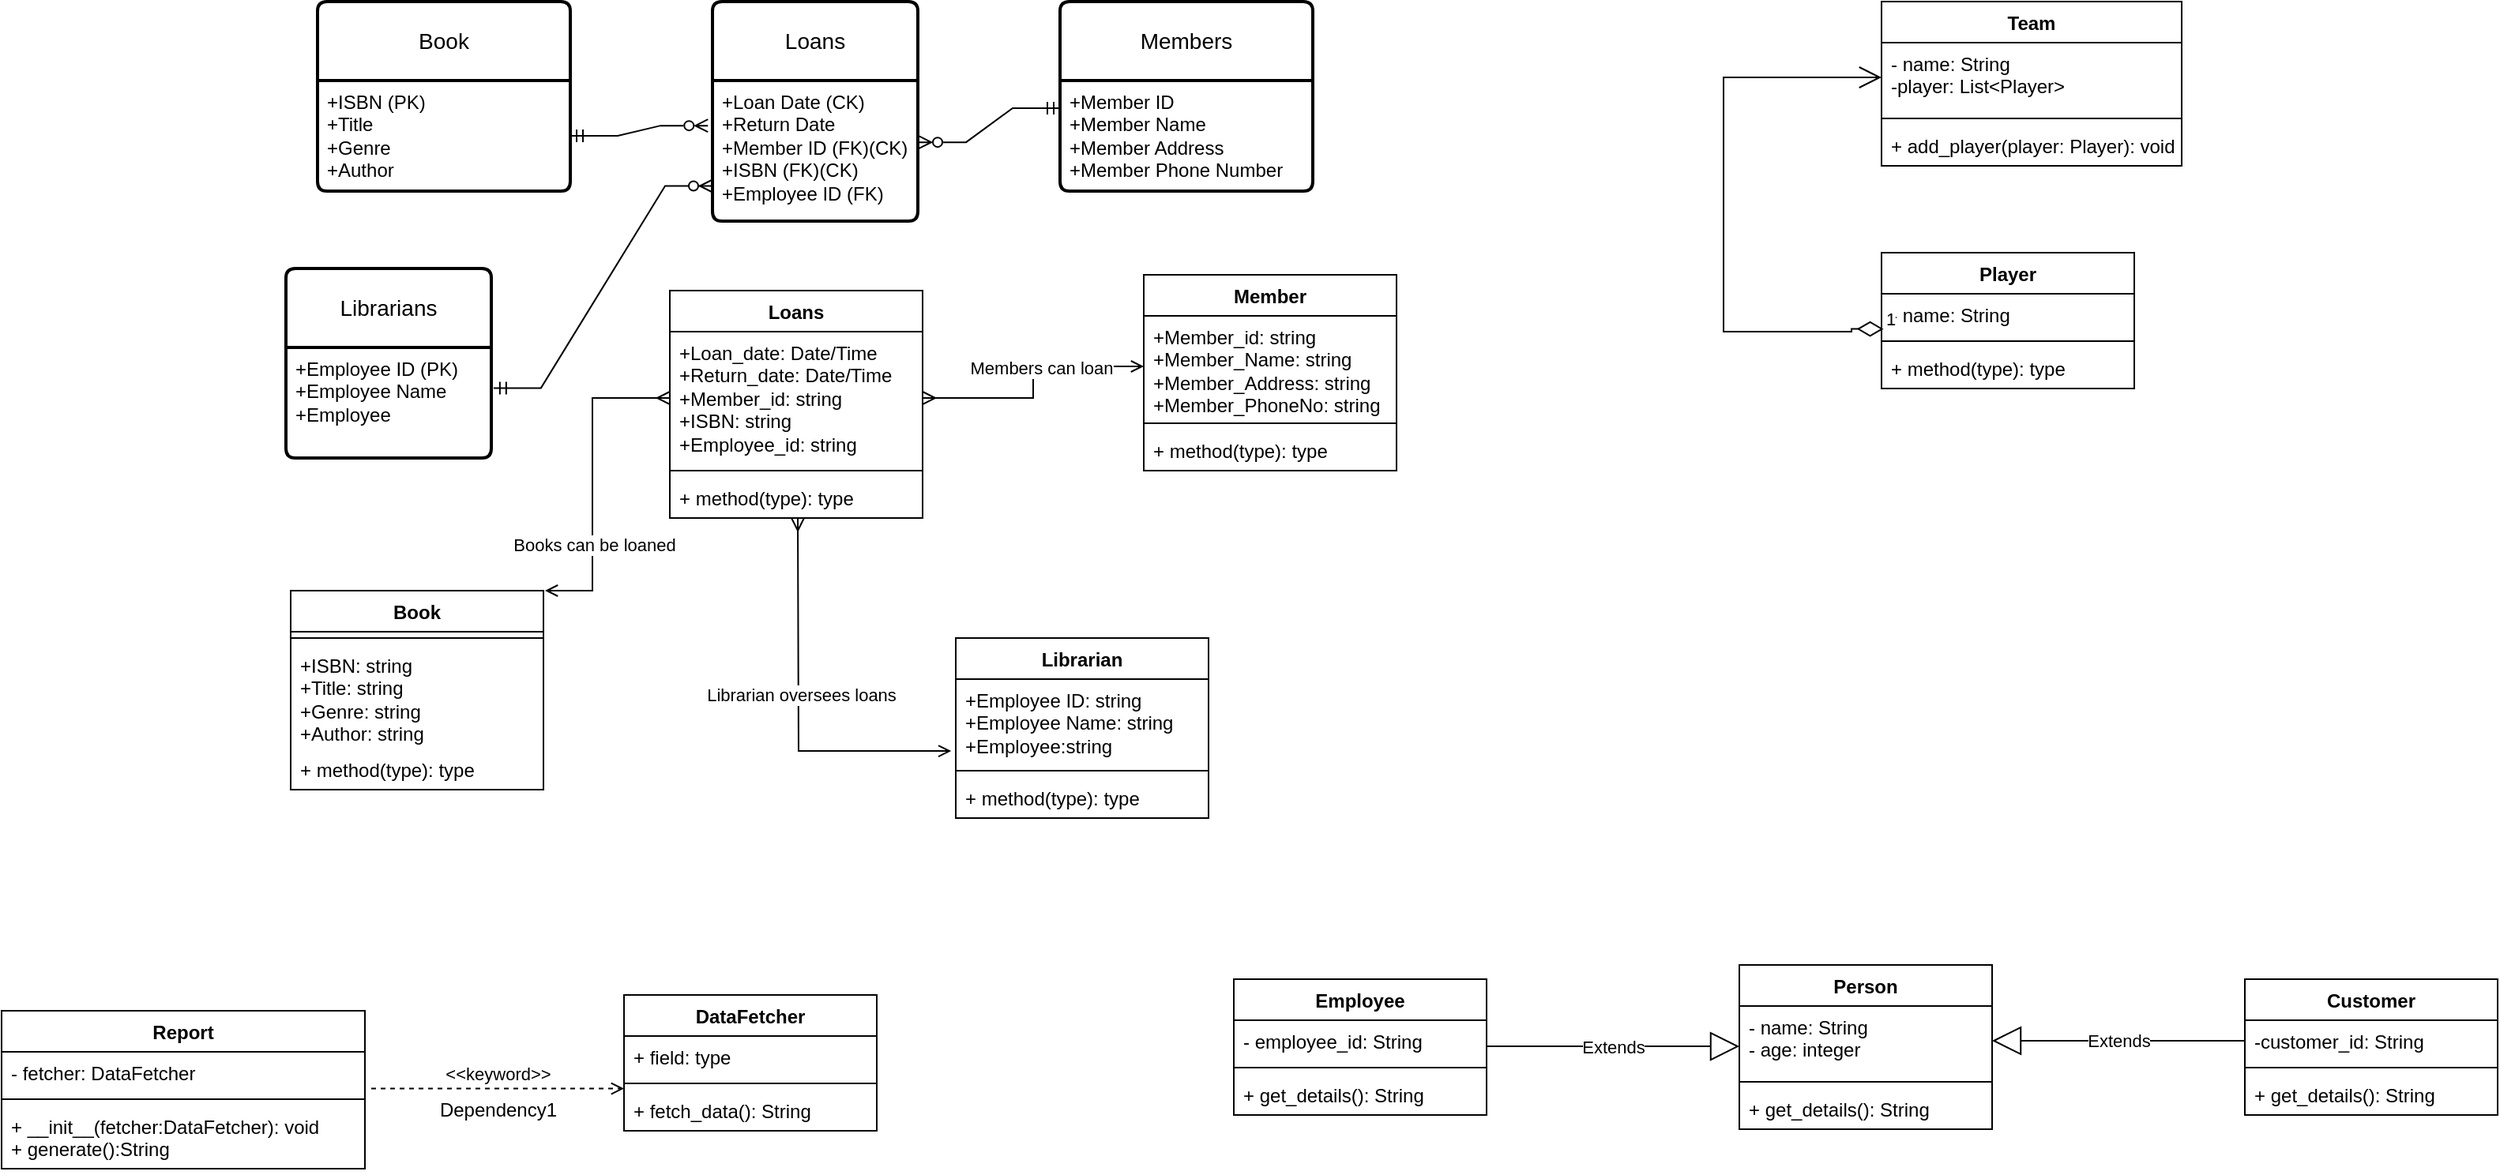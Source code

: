 <mxfile version="24.4.9" type="github">
  <diagram name="Page-1" id="J06UfZYA9aIfyY3HL5-7">
    <mxGraphModel dx="1613" dy="861" grid="1" gridSize="10" guides="1" tooltips="1" connect="1" arrows="1" fold="1" page="1" pageScale="1" pageWidth="827" pageHeight="1169" math="0" shadow="0">
      <root>
        <mxCell id="0" />
        <mxCell id="1" parent="0" />
        <mxCell id="9KLyRiNKxqEApdfL-64g-6" value="Book" style="swimlane;childLayout=stackLayout;horizontal=1;startSize=50;horizontalStack=0;rounded=1;fontSize=14;fontStyle=0;strokeWidth=2;resizeParent=0;resizeLast=1;shadow=0;dashed=0;align=center;arcSize=4;whiteSpace=wrap;html=1;" vertex="1" parent="1">
          <mxGeometry x="220" y="181" width="160" height="120" as="geometry" />
        </mxCell>
        <mxCell id="9KLyRiNKxqEApdfL-64g-7" value="+ISBN (PK)&lt;br&gt;+Title&lt;br&gt;+Genre&lt;div&gt;+Author&lt;/div&gt;" style="align=left;strokeColor=none;fillColor=none;spacingLeft=4;fontSize=12;verticalAlign=top;resizable=0;rotatable=0;part=1;html=1;" vertex="1" parent="9KLyRiNKxqEApdfL-64g-6">
          <mxGeometry y="50" width="160" height="70" as="geometry" />
        </mxCell>
        <mxCell id="9KLyRiNKxqEApdfL-64g-8" value="Members" style="swimlane;childLayout=stackLayout;horizontal=1;startSize=50;horizontalStack=0;rounded=1;fontSize=14;fontStyle=0;strokeWidth=2;resizeParent=0;resizeLast=1;shadow=0;dashed=0;align=center;arcSize=4;whiteSpace=wrap;html=1;" vertex="1" parent="1">
          <mxGeometry x="690" y="181" width="160" height="120" as="geometry" />
        </mxCell>
        <mxCell id="9KLyRiNKxqEApdfL-64g-9" value="&lt;div&gt;+Member ID&lt;/div&gt;+Member Name&lt;br&gt;+Member Address&lt;br&gt;+Member Phone Number" style="align=left;strokeColor=none;fillColor=none;spacingLeft=4;fontSize=12;verticalAlign=top;resizable=0;rotatable=0;part=1;html=1;" vertex="1" parent="9KLyRiNKxqEApdfL-64g-8">
          <mxGeometry y="50" width="160" height="70" as="geometry" />
        </mxCell>
        <mxCell id="9KLyRiNKxqEApdfL-64g-10" value="Loans" style="swimlane;childLayout=stackLayout;horizontal=1;startSize=50;horizontalStack=0;rounded=1;fontSize=14;fontStyle=0;strokeWidth=2;resizeParent=0;resizeLast=1;shadow=0;dashed=0;align=center;arcSize=4;whiteSpace=wrap;html=1;" vertex="1" parent="1">
          <mxGeometry x="470" y="181" width="130" height="139" as="geometry">
            <mxRectangle x="100" y="181" width="80" height="50" as="alternateBounds" />
          </mxGeometry>
        </mxCell>
        <mxCell id="9KLyRiNKxqEApdfL-64g-11" value="+Loan Date (CK)&lt;br&gt;+Return Date&lt;div&gt;+Member ID (FK)&lt;span style=&quot;background-color: initial;&quot;&gt;(CK)&lt;/span&gt;&lt;/div&gt;&lt;div&gt;+ISBN (FK)&lt;span style=&quot;background-color: initial;&quot;&gt;(CK)&lt;/span&gt;&lt;/div&gt;&lt;div&gt;+Employee ID (FK)&lt;/div&gt;" style="align=left;strokeColor=none;fillColor=none;spacingLeft=4;fontSize=12;verticalAlign=top;resizable=0;rotatable=0;part=1;html=1;" vertex="1" parent="9KLyRiNKxqEApdfL-64g-10">
          <mxGeometry y="50" width="130" height="89" as="geometry" />
        </mxCell>
        <mxCell id="9KLyRiNKxqEApdfL-64g-12" value="Librarians" style="swimlane;childLayout=stackLayout;horizontal=1;startSize=50;horizontalStack=0;rounded=1;fontSize=14;fontStyle=0;strokeWidth=2;resizeParent=0;resizeLast=1;shadow=0;dashed=0;align=center;arcSize=4;whiteSpace=wrap;html=1;" vertex="1" parent="1">
          <mxGeometry x="200" y="350" width="130" height="120" as="geometry" />
        </mxCell>
        <mxCell id="9KLyRiNKxqEApdfL-64g-13" value="+Employee ID (PK)&lt;br&gt;+Employee&amp;nbsp;Name&lt;br&gt;+Employee&amp;nbsp;" style="align=left;strokeColor=none;fillColor=none;spacingLeft=4;fontSize=12;verticalAlign=top;resizable=0;rotatable=0;part=1;html=1;" vertex="1" parent="9KLyRiNKxqEApdfL-64g-12">
          <mxGeometry y="50" width="130" height="70" as="geometry" />
        </mxCell>
        <mxCell id="9KLyRiNKxqEApdfL-64g-23" value="" style="edgeStyle=entityRelationEdgeStyle;fontSize=12;html=1;endArrow=ERmandOne;startArrow=ERzeroToMany;rounded=0;exitX=1.004;exitY=0.439;exitDx=0;exitDy=0;exitPerimeter=0;entryX=0;entryY=0.25;entryDx=0;entryDy=0;startFill=0;endFill=0;" edge="1" parent="1" source="9KLyRiNKxqEApdfL-64g-11" target="9KLyRiNKxqEApdfL-64g-9">
          <mxGeometry width="100" height="100" relative="1" as="geometry">
            <mxPoint x="230.0" y="269.569" as="sourcePoint" />
            <mxPoint x="325.06" y="250" as="targetPoint" />
            <Array as="points">
              <mxPoint x="215.06" y="180" />
            </Array>
          </mxGeometry>
        </mxCell>
        <mxCell id="9KLyRiNKxqEApdfL-64g-49" value="" style="edgeStyle=entityRelationEdgeStyle;fontSize=12;html=1;endArrow=ERzeroToMany;startArrow=ERmandOne;rounded=0;entryX=-0.022;entryY=0.321;entryDx=0;entryDy=0;entryPerimeter=0;exitX=1;exitY=0.5;exitDx=0;exitDy=0;startFill=0;endFill=0;" edge="1" parent="1" source="9KLyRiNKxqEApdfL-64g-7" target="9KLyRiNKxqEApdfL-64g-11">
          <mxGeometry width="100" height="100" relative="1" as="geometry">
            <mxPoint x="364" y="360" as="sourcePoint" />
            <mxPoint x="464" y="260" as="targetPoint" />
            <Array as="points">
              <mxPoint x="314" y="210" />
            </Array>
          </mxGeometry>
        </mxCell>
        <mxCell id="9KLyRiNKxqEApdfL-64g-52" value="" style="edgeStyle=entityRelationEdgeStyle;fontSize=12;html=1;endArrow=ERzeroToMany;startArrow=ERmandOne;rounded=0;entryX=0;entryY=0.75;entryDx=0;entryDy=0;exitX=1.011;exitY=0.367;exitDx=0;exitDy=0;exitPerimeter=0;" edge="1" parent="1" source="9KLyRiNKxqEApdfL-64g-13" target="9KLyRiNKxqEApdfL-64g-11">
          <mxGeometry width="100" height="100" relative="1" as="geometry">
            <mxPoint x="364" y="410" as="sourcePoint" />
            <mxPoint x="464" y="310" as="targetPoint" />
          </mxGeometry>
        </mxCell>
        <mxCell id="9KLyRiNKxqEApdfL-64g-53" value="Member" style="swimlane;fontStyle=1;align=center;verticalAlign=top;childLayout=stackLayout;horizontal=1;startSize=26;horizontalStack=0;resizeParent=1;resizeParentMax=0;resizeLast=0;collapsible=1;marginBottom=0;whiteSpace=wrap;html=1;" vertex="1" parent="1">
          <mxGeometry x="743" y="354" width="160" height="124" as="geometry" />
        </mxCell>
        <mxCell id="9KLyRiNKxqEApdfL-64g-54" value="&lt;div style=&quot;text-wrap: nowrap;&quot;&gt;+Member_id: string&lt;/div&gt;&lt;span style=&quot;text-wrap: nowrap;&quot;&gt;+Member_Name: string&lt;/span&gt;&lt;br style=&quot;text-wrap: nowrap;&quot;&gt;&lt;span style=&quot;text-wrap: nowrap;&quot;&gt;+Member_Address: string&lt;/span&gt;&lt;br style=&quot;text-wrap: nowrap;&quot;&gt;&lt;span style=&quot;text-wrap: nowrap;&quot;&gt;+Member_PhoneNo: string&lt;/span&gt;" style="text;strokeColor=none;fillColor=none;align=left;verticalAlign=top;spacingLeft=4;spacingRight=4;overflow=hidden;rotatable=0;points=[[0,0.5],[1,0.5]];portConstraint=eastwest;whiteSpace=wrap;html=1;" vertex="1" parent="9KLyRiNKxqEApdfL-64g-53">
          <mxGeometry y="26" width="160" height="64" as="geometry" />
        </mxCell>
        <mxCell id="9KLyRiNKxqEApdfL-64g-55" value="" style="line;strokeWidth=1;fillColor=none;align=left;verticalAlign=middle;spacingTop=-1;spacingLeft=3;spacingRight=3;rotatable=0;labelPosition=right;points=[];portConstraint=eastwest;strokeColor=inherit;" vertex="1" parent="9KLyRiNKxqEApdfL-64g-53">
          <mxGeometry y="90" width="160" height="8" as="geometry" />
        </mxCell>
        <mxCell id="9KLyRiNKxqEApdfL-64g-56" value="+ method(type): type" style="text;strokeColor=none;fillColor=none;align=left;verticalAlign=top;spacingLeft=4;spacingRight=4;overflow=hidden;rotatable=0;points=[[0,0.5],[1,0.5]];portConstraint=eastwest;whiteSpace=wrap;html=1;" vertex="1" parent="9KLyRiNKxqEApdfL-64g-53">
          <mxGeometry y="98" width="160" height="26" as="geometry" />
        </mxCell>
        <mxCell id="9KLyRiNKxqEApdfL-64g-57" value="Loans" style="swimlane;fontStyle=1;align=center;verticalAlign=top;childLayout=stackLayout;horizontal=1;startSize=26;horizontalStack=0;resizeParent=1;resizeParentMax=0;resizeLast=0;collapsible=1;marginBottom=0;whiteSpace=wrap;html=1;" vertex="1" parent="1">
          <mxGeometry x="443" y="364" width="160" height="144" as="geometry" />
        </mxCell>
        <mxCell id="9KLyRiNKxqEApdfL-64g-58" value="&lt;span style=&quot;text-wrap: nowrap;&quot;&gt;+Loan_date: Date/Time&lt;/span&gt;&lt;br style=&quot;text-wrap: nowrap;&quot;&gt;&lt;span style=&quot;text-wrap: nowrap;&quot;&gt;+Return_date: Date/Time&lt;/span&gt;&lt;div style=&quot;text-wrap: nowrap;&quot;&gt;+Member_id: string&lt;/div&gt;&lt;div style=&quot;text-wrap: nowrap;&quot;&gt;+ISBN: string&lt;/div&gt;&lt;div style=&quot;text-wrap: nowrap;&quot;&gt;+Employee_id: string&lt;/div&gt;" style="text;strokeColor=none;fillColor=none;align=left;verticalAlign=top;spacingLeft=4;spacingRight=4;overflow=hidden;rotatable=0;points=[[0,0.5],[1,0.5]];portConstraint=eastwest;whiteSpace=wrap;html=1;" vertex="1" parent="9KLyRiNKxqEApdfL-64g-57">
          <mxGeometry y="26" width="160" height="84" as="geometry" />
        </mxCell>
        <mxCell id="9KLyRiNKxqEApdfL-64g-59" value="" style="line;strokeWidth=1;fillColor=none;align=left;verticalAlign=middle;spacingTop=-1;spacingLeft=3;spacingRight=3;rotatable=0;labelPosition=right;points=[];portConstraint=eastwest;strokeColor=inherit;" vertex="1" parent="9KLyRiNKxqEApdfL-64g-57">
          <mxGeometry y="110" width="160" height="8" as="geometry" />
        </mxCell>
        <mxCell id="9KLyRiNKxqEApdfL-64g-60" value="+ method(type): type" style="text;strokeColor=none;fillColor=none;align=left;verticalAlign=top;spacingLeft=4;spacingRight=4;overflow=hidden;rotatable=0;points=[[0,0.5],[1,0.5]];portConstraint=eastwest;whiteSpace=wrap;html=1;" vertex="1" parent="9KLyRiNKxqEApdfL-64g-57">
          <mxGeometry y="118" width="160" height="26" as="geometry" />
        </mxCell>
        <mxCell id="9KLyRiNKxqEApdfL-64g-61" style="edgeStyle=orthogonalEdgeStyle;rounded=0;orthogonalLoop=1;jettySize=auto;html=1;exitX=1;exitY=0;exitDx=0;exitDy=0;entryX=0;entryY=0.5;entryDx=0;entryDy=0;startArrow=open;startFill=0;endArrow=ERmany;endFill=0;" edge="1" parent="1" target="9KLyRiNKxqEApdfL-64g-58">
          <mxGeometry relative="1" as="geometry">
            <Array as="points">
              <mxPoint x="394" y="554" />
              <mxPoint x="394" y="432" />
            </Array>
            <mxPoint x="364" y="554" as="sourcePoint" />
          </mxGeometry>
        </mxCell>
        <mxCell id="9KLyRiNKxqEApdfL-64g-62" value="Books can be loaned" style="edgeLabel;html=1;align=center;verticalAlign=middle;resizable=0;points=[];" vertex="1" connectable="0" parent="9KLyRiNKxqEApdfL-64g-61">
          <mxGeometry x="-0.288" y="-1" relative="1" as="geometry">
            <mxPoint y="12" as="offset" />
          </mxGeometry>
        </mxCell>
        <mxCell id="9KLyRiNKxqEApdfL-64g-63" value="Book" style="swimlane;fontStyle=1;align=center;verticalAlign=top;childLayout=stackLayout;horizontal=1;startSize=26;horizontalStack=0;resizeParent=1;resizeParentMax=0;resizeLast=0;collapsible=1;marginBottom=0;whiteSpace=wrap;html=1;" vertex="1" parent="1">
          <mxGeometry x="203" y="554" width="160" height="126" as="geometry" />
        </mxCell>
        <mxCell id="9KLyRiNKxqEApdfL-64g-64" value="" style="line;strokeWidth=1;fillColor=none;align=left;verticalAlign=middle;spacingTop=-1;spacingLeft=3;spacingRight=3;rotatable=0;labelPosition=right;points=[];portConstraint=eastwest;strokeColor=inherit;" vertex="1" parent="9KLyRiNKxqEApdfL-64g-63">
          <mxGeometry y="26" width="160" height="8" as="geometry" />
        </mxCell>
        <mxCell id="9KLyRiNKxqEApdfL-64g-65" value="&lt;span style=&quot;text-wrap: nowrap;&quot;&gt;+ISBN: string&lt;/span&gt;&lt;br style=&quot;text-wrap: nowrap;&quot;&gt;&lt;span style=&quot;text-wrap: nowrap;&quot;&gt;+Title: string&lt;/span&gt;&lt;br style=&quot;text-wrap: nowrap;&quot;&gt;&lt;span style=&quot;text-wrap: nowrap;&quot;&gt;+Genre: string&lt;/span&gt;&lt;div style=&quot;text-wrap: nowrap;&quot;&gt;+Author: string&lt;/div&gt;" style="text;strokeColor=none;fillColor=none;align=left;verticalAlign=top;spacingLeft=4;spacingRight=4;overflow=hidden;rotatable=0;points=[[0,0.5],[1,0.5]];portConstraint=eastwest;whiteSpace=wrap;html=1;" vertex="1" parent="9KLyRiNKxqEApdfL-64g-63">
          <mxGeometry y="34" width="160" height="66" as="geometry" />
        </mxCell>
        <mxCell id="9KLyRiNKxqEApdfL-64g-66" value="+ method(type): type" style="text;strokeColor=none;fillColor=none;align=left;verticalAlign=top;spacingLeft=4;spacingRight=4;overflow=hidden;rotatable=0;points=[[0,0.5],[1,0.5]];portConstraint=eastwest;whiteSpace=wrap;html=1;" vertex="1" parent="9KLyRiNKxqEApdfL-64g-63">
          <mxGeometry y="100" width="160" height="26" as="geometry" />
        </mxCell>
        <mxCell id="9KLyRiNKxqEApdfL-64g-67" value="Librarian" style="swimlane;fontStyle=1;align=center;verticalAlign=top;childLayout=stackLayout;horizontal=1;startSize=26;horizontalStack=0;resizeParent=1;resizeParentMax=0;resizeLast=0;collapsible=1;marginBottom=0;whiteSpace=wrap;html=1;" vertex="1" parent="1">
          <mxGeometry x="624" y="584" width="160" height="114" as="geometry" />
        </mxCell>
        <mxCell id="9KLyRiNKxqEApdfL-64g-68" value="&lt;span style=&quot;text-wrap: nowrap;&quot;&gt;+Employee ID: string&lt;/span&gt;&lt;br style=&quot;text-wrap: nowrap;&quot;&gt;&lt;span style=&quot;text-wrap: nowrap;&quot;&gt;+Employee&amp;nbsp;Name: string&lt;/span&gt;&lt;br style=&quot;text-wrap: nowrap;&quot;&gt;&lt;span style=&quot;text-wrap: nowrap;&quot;&gt;+Employee:string&lt;/span&gt;" style="text;strokeColor=none;fillColor=none;align=left;verticalAlign=top;spacingLeft=4;spacingRight=4;overflow=hidden;rotatable=0;points=[[0,0.5],[1,0.5]];portConstraint=eastwest;whiteSpace=wrap;html=1;" vertex="1" parent="9KLyRiNKxqEApdfL-64g-67">
          <mxGeometry y="26" width="160" height="54" as="geometry" />
        </mxCell>
        <mxCell id="9KLyRiNKxqEApdfL-64g-69" value="" style="line;strokeWidth=1;fillColor=none;align=left;verticalAlign=middle;spacingTop=-1;spacingLeft=3;spacingRight=3;rotatable=0;labelPosition=right;points=[];portConstraint=eastwest;strokeColor=inherit;" vertex="1" parent="9KLyRiNKxqEApdfL-64g-67">
          <mxGeometry y="80" width="160" height="8" as="geometry" />
        </mxCell>
        <mxCell id="9KLyRiNKxqEApdfL-64g-70" value="+ method(type): type" style="text;strokeColor=none;fillColor=none;align=left;verticalAlign=top;spacingLeft=4;spacingRight=4;overflow=hidden;rotatable=0;points=[[0,0.5],[1,0.5]];portConstraint=eastwest;whiteSpace=wrap;html=1;" vertex="1" parent="9KLyRiNKxqEApdfL-64g-67">
          <mxGeometry y="88" width="160" height="26" as="geometry" />
        </mxCell>
        <mxCell id="9KLyRiNKxqEApdfL-64g-71" style="edgeStyle=orthogonalEdgeStyle;rounded=0;orthogonalLoop=1;jettySize=auto;html=1;exitX=1;exitY=0.5;exitDx=0;exitDy=0;entryX=0;entryY=0.5;entryDx=0;entryDy=0;startArrow=ERmany;startFill=0;endArrow=open;endFill=0;" edge="1" parent="1" source="9KLyRiNKxqEApdfL-64g-58" target="9KLyRiNKxqEApdfL-64g-54">
          <mxGeometry relative="1" as="geometry" />
        </mxCell>
        <mxCell id="9KLyRiNKxqEApdfL-64g-72" value="Members can loan" style="edgeLabel;html=1;align=center;verticalAlign=middle;resizable=0;points=[];" vertex="1" connectable="0" parent="9KLyRiNKxqEApdfL-64g-71">
          <mxGeometry x="0.185" y="-1" relative="1" as="geometry">
            <mxPoint as="offset" />
          </mxGeometry>
        </mxCell>
        <mxCell id="9KLyRiNKxqEApdfL-64g-73" style="edgeStyle=orthogonalEdgeStyle;rounded=0;orthogonalLoop=1;jettySize=auto;html=1;exitX=0.5;exitY=1;exitDx=0;exitDy=0;entryX=-0.018;entryY=0.843;entryDx=0;entryDy=0;entryPerimeter=0;endArrow=open;endFill=0;startArrow=ERmany;startFill=0;" edge="1" parent="1" target="9KLyRiNKxqEApdfL-64g-68">
          <mxGeometry relative="1" as="geometry">
            <mxPoint x="524" y="508" as="sourcePoint" />
          </mxGeometry>
        </mxCell>
        <mxCell id="9KLyRiNKxqEApdfL-64g-74" value="Librarian oversees loans" style="edgeLabel;html=1;align=center;verticalAlign=middle;resizable=0;points=[];" vertex="1" connectable="0" parent="9KLyRiNKxqEApdfL-64g-73">
          <mxGeometry x="-0.085" y="1" relative="1" as="geometry">
            <mxPoint as="offset" />
          </mxGeometry>
        </mxCell>
        <mxCell id="9KLyRiNKxqEApdfL-64g-75" value="Team" style="swimlane;fontStyle=1;align=center;verticalAlign=top;childLayout=stackLayout;horizontal=1;startSize=26;horizontalStack=0;resizeParent=1;resizeParentMax=0;resizeLast=0;collapsible=1;marginBottom=0;whiteSpace=wrap;html=1;" vertex="1" parent="1">
          <mxGeometry x="1210" y="181" width="190" height="104" as="geometry" />
        </mxCell>
        <mxCell id="9KLyRiNKxqEApdfL-64g-76" value="- name: String&lt;div&gt;-player: List&amp;lt;Player&amp;gt;&lt;/div&gt;" style="text;strokeColor=none;fillColor=none;align=left;verticalAlign=top;spacingLeft=4;spacingRight=4;overflow=hidden;rotatable=0;points=[[0,0.5],[1,0.5]];portConstraint=eastwest;whiteSpace=wrap;html=1;" vertex="1" parent="9KLyRiNKxqEApdfL-64g-75">
          <mxGeometry y="26" width="190" height="44" as="geometry" />
        </mxCell>
        <mxCell id="9KLyRiNKxqEApdfL-64g-77" value="" style="line;strokeWidth=1;fillColor=none;align=left;verticalAlign=middle;spacingTop=-1;spacingLeft=3;spacingRight=3;rotatable=0;labelPosition=right;points=[];portConstraint=eastwest;strokeColor=inherit;" vertex="1" parent="9KLyRiNKxqEApdfL-64g-75">
          <mxGeometry y="70" width="190" height="8" as="geometry" />
        </mxCell>
        <mxCell id="9KLyRiNKxqEApdfL-64g-78" value="+ add_player(player: Player): void" style="text;strokeColor=none;fillColor=none;align=left;verticalAlign=top;spacingLeft=4;spacingRight=4;overflow=hidden;rotatable=0;points=[[0,0.5],[1,0.5]];portConstraint=eastwest;whiteSpace=wrap;html=1;" vertex="1" parent="9KLyRiNKxqEApdfL-64g-75">
          <mxGeometry y="78" width="190" height="26" as="geometry" />
        </mxCell>
        <mxCell id="9KLyRiNKxqEApdfL-64g-79" value="Player" style="swimlane;fontStyle=1;align=center;verticalAlign=top;childLayout=stackLayout;horizontal=1;startSize=26;horizontalStack=0;resizeParent=1;resizeParentMax=0;resizeLast=0;collapsible=1;marginBottom=0;whiteSpace=wrap;html=1;" vertex="1" parent="1">
          <mxGeometry x="1210" y="340" width="160" height="86" as="geometry" />
        </mxCell>
        <mxCell id="9KLyRiNKxqEApdfL-64g-80" value="- name: String" style="text;strokeColor=none;fillColor=none;align=left;verticalAlign=top;spacingLeft=4;spacingRight=4;overflow=hidden;rotatable=0;points=[[0,0.5],[1,0.5]];portConstraint=eastwest;whiteSpace=wrap;html=1;" vertex="1" parent="9KLyRiNKxqEApdfL-64g-79">
          <mxGeometry y="26" width="160" height="26" as="geometry" />
        </mxCell>
        <mxCell id="9KLyRiNKxqEApdfL-64g-81" value="" style="line;strokeWidth=1;fillColor=none;align=left;verticalAlign=middle;spacingTop=-1;spacingLeft=3;spacingRight=3;rotatable=0;labelPosition=right;points=[];portConstraint=eastwest;strokeColor=inherit;" vertex="1" parent="9KLyRiNKxqEApdfL-64g-79">
          <mxGeometry y="52" width="160" height="8" as="geometry" />
        </mxCell>
        <mxCell id="9KLyRiNKxqEApdfL-64g-82" value="+ method(type): type" style="text;strokeColor=none;fillColor=none;align=left;verticalAlign=top;spacingLeft=4;spacingRight=4;overflow=hidden;rotatable=0;points=[[0,0.5],[1,0.5]];portConstraint=eastwest;whiteSpace=wrap;html=1;" vertex="1" parent="9KLyRiNKxqEApdfL-64g-79">
          <mxGeometry y="60" width="160" height="26" as="geometry" />
        </mxCell>
        <mxCell id="9KLyRiNKxqEApdfL-64g-83" value="1" style="endArrow=open;html=1;endSize=12;startArrow=diamondThin;startSize=14;startFill=0;edgeStyle=orthogonalEdgeStyle;align=left;verticalAlign=bottom;rounded=0;exitX=0.008;exitY=0.859;exitDx=0;exitDy=0;exitPerimeter=0;entryX=0;entryY=0.5;entryDx=0;entryDy=0;" edge="1" parent="1" source="9KLyRiNKxqEApdfL-64g-80" target="9KLyRiNKxqEApdfL-64g-76">
          <mxGeometry x="-1" y="3" relative="1" as="geometry">
            <mxPoint x="1030" y="320" as="sourcePoint" />
            <mxPoint x="1190" y="320" as="targetPoint" />
            <Array as="points">
              <mxPoint x="1191" y="390" />
              <mxPoint x="1110" y="390" />
              <mxPoint x="1110" y="229" />
            </Array>
          </mxGeometry>
        </mxCell>
        <mxCell id="9KLyRiNKxqEApdfL-64g-93" value="Employee" style="swimlane;fontStyle=1;align=center;verticalAlign=top;childLayout=stackLayout;horizontal=1;startSize=26;horizontalStack=0;resizeParent=1;resizeParentMax=0;resizeLast=0;collapsible=1;marginBottom=0;whiteSpace=wrap;html=1;" vertex="1" parent="1">
          <mxGeometry x="800" y="800" width="160" height="86" as="geometry" />
        </mxCell>
        <mxCell id="9KLyRiNKxqEApdfL-64g-94" value="&lt;div&gt;- employee_id: String&lt;/div&gt;" style="text;strokeColor=none;fillColor=none;align=left;verticalAlign=top;spacingLeft=4;spacingRight=4;overflow=hidden;rotatable=0;points=[[0,0.5],[1,0.5]];portConstraint=eastwest;whiteSpace=wrap;html=1;" vertex="1" parent="9KLyRiNKxqEApdfL-64g-93">
          <mxGeometry y="26" width="160" height="26" as="geometry" />
        </mxCell>
        <mxCell id="9KLyRiNKxqEApdfL-64g-95" value="" style="line;strokeWidth=1;fillColor=none;align=left;verticalAlign=middle;spacingTop=-1;spacingLeft=3;spacingRight=3;rotatable=0;labelPosition=right;points=[];portConstraint=eastwest;strokeColor=inherit;" vertex="1" parent="9KLyRiNKxqEApdfL-64g-93">
          <mxGeometry y="52" width="160" height="8" as="geometry" />
        </mxCell>
        <mxCell id="9KLyRiNKxqEApdfL-64g-96" value="+ get_details(): String" style="text;strokeColor=none;fillColor=none;align=left;verticalAlign=top;spacingLeft=4;spacingRight=4;overflow=hidden;rotatable=0;points=[[0,0.5],[1,0.5]];portConstraint=eastwest;whiteSpace=wrap;html=1;" vertex="1" parent="9KLyRiNKxqEApdfL-64g-93">
          <mxGeometry y="60" width="160" height="26" as="geometry" />
        </mxCell>
        <mxCell id="9KLyRiNKxqEApdfL-64g-97" value="Customer" style="swimlane;fontStyle=1;align=center;verticalAlign=top;childLayout=stackLayout;horizontal=1;startSize=26;horizontalStack=0;resizeParent=1;resizeParentMax=0;resizeLast=0;collapsible=1;marginBottom=0;whiteSpace=wrap;html=1;" vertex="1" parent="1">
          <mxGeometry x="1440" y="800" width="160" height="86" as="geometry" />
        </mxCell>
        <mxCell id="9KLyRiNKxqEApdfL-64g-98" value="-customer_id: String" style="text;strokeColor=none;fillColor=none;align=left;verticalAlign=top;spacingLeft=4;spacingRight=4;overflow=hidden;rotatable=0;points=[[0,0.5],[1,0.5]];portConstraint=eastwest;whiteSpace=wrap;html=1;" vertex="1" parent="9KLyRiNKxqEApdfL-64g-97">
          <mxGeometry y="26" width="160" height="26" as="geometry" />
        </mxCell>
        <mxCell id="9KLyRiNKxqEApdfL-64g-99" value="" style="line;strokeWidth=1;fillColor=none;align=left;verticalAlign=middle;spacingTop=-1;spacingLeft=3;spacingRight=3;rotatable=0;labelPosition=right;points=[];portConstraint=eastwest;strokeColor=inherit;" vertex="1" parent="9KLyRiNKxqEApdfL-64g-97">
          <mxGeometry y="52" width="160" height="8" as="geometry" />
        </mxCell>
        <mxCell id="9KLyRiNKxqEApdfL-64g-100" value="+ get_details(): String" style="text;strokeColor=none;fillColor=none;align=left;verticalAlign=top;spacingLeft=4;spacingRight=4;overflow=hidden;rotatable=0;points=[[0,0.5],[1,0.5]];portConstraint=eastwest;whiteSpace=wrap;html=1;" vertex="1" parent="9KLyRiNKxqEApdfL-64g-97">
          <mxGeometry y="60" width="160" height="26" as="geometry" />
        </mxCell>
        <mxCell id="9KLyRiNKxqEApdfL-64g-101" value="Person" style="swimlane;fontStyle=1;align=center;verticalAlign=top;childLayout=stackLayout;horizontal=1;startSize=26;horizontalStack=0;resizeParent=1;resizeParentMax=0;resizeLast=0;collapsible=1;marginBottom=0;whiteSpace=wrap;html=1;" vertex="1" parent="1">
          <mxGeometry x="1120" y="791" width="160" height="104" as="geometry" />
        </mxCell>
        <mxCell id="9KLyRiNKxqEApdfL-64g-102" value="- name: String&lt;div&gt;- age: integer&lt;/div&gt;" style="text;strokeColor=none;fillColor=none;align=left;verticalAlign=top;spacingLeft=4;spacingRight=4;overflow=hidden;rotatable=0;points=[[0,0.5],[1,0.5]];portConstraint=eastwest;whiteSpace=wrap;html=1;" vertex="1" parent="9KLyRiNKxqEApdfL-64g-101">
          <mxGeometry y="26" width="160" height="44" as="geometry" />
        </mxCell>
        <mxCell id="9KLyRiNKxqEApdfL-64g-103" value="" style="line;strokeWidth=1;fillColor=none;align=left;verticalAlign=middle;spacingTop=-1;spacingLeft=3;spacingRight=3;rotatable=0;labelPosition=right;points=[];portConstraint=eastwest;strokeColor=inherit;" vertex="1" parent="9KLyRiNKxqEApdfL-64g-101">
          <mxGeometry y="70" width="160" height="8" as="geometry" />
        </mxCell>
        <mxCell id="9KLyRiNKxqEApdfL-64g-104" value="+ get_details(): String" style="text;strokeColor=none;fillColor=none;align=left;verticalAlign=top;spacingLeft=4;spacingRight=4;overflow=hidden;rotatable=0;points=[[0,0.5],[1,0.5]];portConstraint=eastwest;whiteSpace=wrap;html=1;" vertex="1" parent="9KLyRiNKxqEApdfL-64g-101">
          <mxGeometry y="78" width="160" height="26" as="geometry" />
        </mxCell>
        <mxCell id="9KLyRiNKxqEApdfL-64g-105" value="Extends" style="endArrow=block;endSize=16;endFill=0;html=1;rounded=0;" edge="1" parent="1">
          <mxGeometry width="160" relative="1" as="geometry">
            <mxPoint x="960" y="842.52" as="sourcePoint" />
            <mxPoint x="1120" y="842.52" as="targetPoint" />
          </mxGeometry>
        </mxCell>
        <mxCell id="9KLyRiNKxqEApdfL-64g-108" value="Extends" style="endArrow=block;endSize=16;endFill=0;html=1;rounded=0;entryX=1;entryY=0.5;entryDx=0;entryDy=0;exitX=0;exitY=0.5;exitDx=0;exitDy=0;" edge="1" parent="1" source="9KLyRiNKxqEApdfL-64g-98" target="9KLyRiNKxqEApdfL-64g-102">
          <mxGeometry width="160" relative="1" as="geometry">
            <mxPoint x="1280" y="920" as="sourcePoint" />
            <mxPoint x="1440" y="920" as="targetPoint" />
          </mxGeometry>
        </mxCell>
        <mxCell id="9KLyRiNKxqEApdfL-64g-109" value="DataFetcher" style="swimlane;fontStyle=1;align=center;verticalAlign=top;childLayout=stackLayout;horizontal=1;startSize=26;horizontalStack=0;resizeParent=1;resizeParentMax=0;resizeLast=0;collapsible=1;marginBottom=0;whiteSpace=wrap;html=1;" vertex="1" parent="1">
          <mxGeometry x="414" y="810" width="160" height="86" as="geometry" />
        </mxCell>
        <mxCell id="9KLyRiNKxqEApdfL-64g-110" value="+ field: type" style="text;strokeColor=none;fillColor=none;align=left;verticalAlign=top;spacingLeft=4;spacingRight=4;overflow=hidden;rotatable=0;points=[[0,0.5],[1,0.5]];portConstraint=eastwest;whiteSpace=wrap;html=1;" vertex="1" parent="9KLyRiNKxqEApdfL-64g-109">
          <mxGeometry y="26" width="160" height="26" as="geometry" />
        </mxCell>
        <mxCell id="9KLyRiNKxqEApdfL-64g-111" value="" style="line;strokeWidth=1;fillColor=none;align=left;verticalAlign=middle;spacingTop=-1;spacingLeft=3;spacingRight=3;rotatable=0;labelPosition=right;points=[];portConstraint=eastwest;strokeColor=inherit;" vertex="1" parent="9KLyRiNKxqEApdfL-64g-109">
          <mxGeometry y="52" width="160" height="8" as="geometry" />
        </mxCell>
        <mxCell id="9KLyRiNKxqEApdfL-64g-112" value="+ fetch_data(): String" style="text;strokeColor=none;fillColor=none;align=left;verticalAlign=top;spacingLeft=4;spacingRight=4;overflow=hidden;rotatable=0;points=[[0,0.5],[1,0.5]];portConstraint=eastwest;whiteSpace=wrap;html=1;" vertex="1" parent="9KLyRiNKxqEApdfL-64g-109">
          <mxGeometry y="60" width="160" height="26" as="geometry" />
        </mxCell>
        <mxCell id="9KLyRiNKxqEApdfL-64g-113" value="Report" style="swimlane;fontStyle=1;align=center;verticalAlign=top;childLayout=stackLayout;horizontal=1;startSize=26;horizontalStack=0;resizeParent=1;resizeParentMax=0;resizeLast=0;collapsible=1;marginBottom=0;whiteSpace=wrap;html=1;" vertex="1" parent="1">
          <mxGeometry x="20" y="820" width="230" height="100" as="geometry" />
        </mxCell>
        <mxCell id="9KLyRiNKxqEApdfL-64g-114" value="- fetcher: DataFetcher" style="text;strokeColor=none;fillColor=none;align=left;verticalAlign=top;spacingLeft=4;spacingRight=4;overflow=hidden;rotatable=0;points=[[0,0.5],[1,0.5]];portConstraint=eastwest;whiteSpace=wrap;html=1;" vertex="1" parent="9KLyRiNKxqEApdfL-64g-113">
          <mxGeometry y="26" width="230" height="26" as="geometry" />
        </mxCell>
        <mxCell id="9KLyRiNKxqEApdfL-64g-115" value="" style="line;strokeWidth=1;fillColor=none;align=left;verticalAlign=middle;spacingTop=-1;spacingLeft=3;spacingRight=3;rotatable=0;labelPosition=right;points=[];portConstraint=eastwest;strokeColor=inherit;" vertex="1" parent="9KLyRiNKxqEApdfL-64g-113">
          <mxGeometry y="52" width="230" height="8" as="geometry" />
        </mxCell>
        <mxCell id="9KLyRiNKxqEApdfL-64g-116" value="+ __init__(fetcher:DataFetcher): void&lt;div&gt;+ generate():String&lt;/div&gt;" style="text;strokeColor=none;fillColor=none;align=left;verticalAlign=top;spacingLeft=4;spacingRight=4;overflow=hidden;rotatable=0;points=[[0,0.5],[1,0.5]];portConstraint=eastwest;whiteSpace=wrap;html=1;" vertex="1" parent="9KLyRiNKxqEApdfL-64g-113">
          <mxGeometry y="60" width="230" height="40" as="geometry" />
        </mxCell>
        <mxCell id="9KLyRiNKxqEApdfL-64g-117" value="&amp;lt;&amp;lt;keyword&amp;gt;&amp;gt;" style="endArrow=open;html=1;rounded=0;align=center;verticalAlign=bottom;dashed=1;endFill=0;labelBackgroundColor=none;" edge="1" parent="1">
          <mxGeometry relative="1" as="geometry">
            <mxPoint x="254" y="869.29" as="sourcePoint" />
            <mxPoint x="414" y="869.29" as="targetPoint" />
          </mxGeometry>
        </mxCell>
        <mxCell id="9KLyRiNKxqEApdfL-64g-118" value="Dependency1" style="resizable=0;html=1;align=center;verticalAlign=top;labelBackgroundColor=none;" connectable="0" vertex="1" parent="9KLyRiNKxqEApdfL-64g-117">
          <mxGeometry relative="1" as="geometry" />
        </mxCell>
      </root>
    </mxGraphModel>
  </diagram>
</mxfile>
